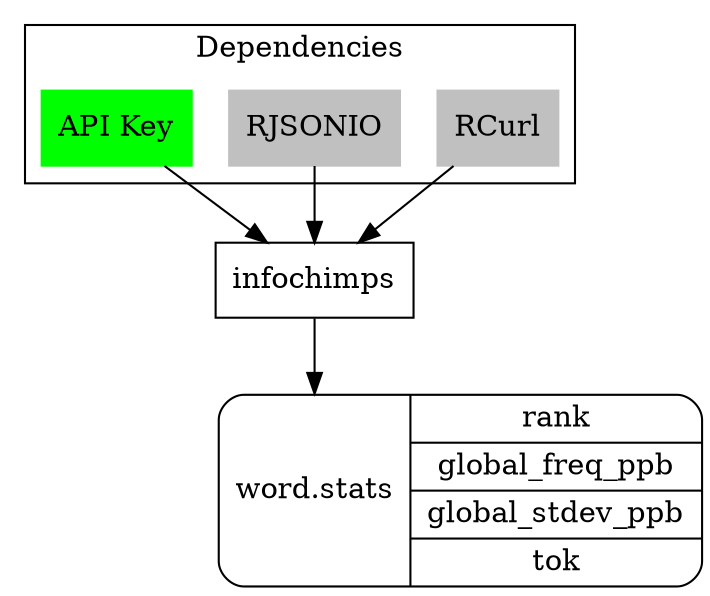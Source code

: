 digraph structs {
    subgraph cluster_0 {
        node [shape=record];
        struct1 [label="<f0> RCurl",color=grey, style=filled];    
        struct2 [label="<f0> RJSONIO",color=grey, style=filled];
        struct3 [label="<f0> API\ Key", color=green, style=filled];
        label="Dependencies"
    }
    node [shape=Mrecord]
    struct5 [label="<f0> word.stats|{rank|global_freq_ppb|global_stdev_ppb|tok}"];
    node [shape=record];
    struct4 [label="<f0> infochimps"];
    
    struct1 -> struct4
    struct2 -> struct4
    struct3 -> struct4
    struct4 -> struct5:f0
}